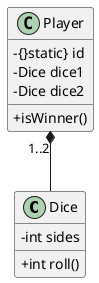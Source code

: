 @startuml
'https://plantuml.com/class-diagram

skinparam classAttributeIconSize 0

class Dice {
    -int sides

    +int roll()
}

class Player {
    - {}static} id
    - Dice dice1
    - Dice dice2

    + isWinner()
}

Player "1..2"*-- Dice

@enduml